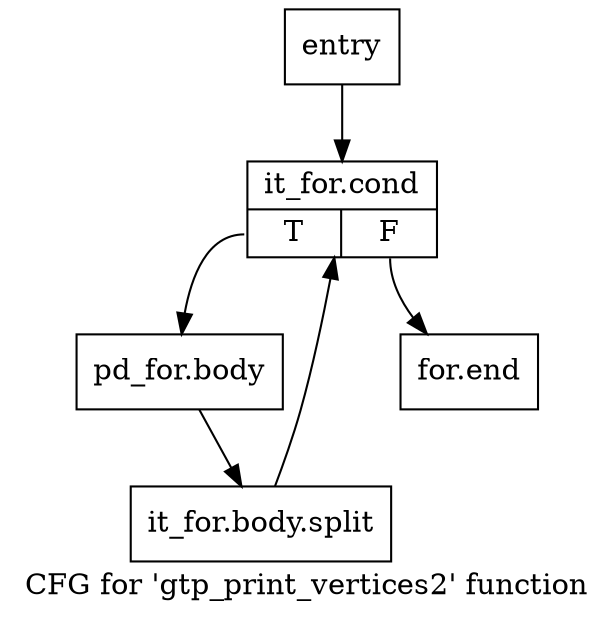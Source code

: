 digraph "CFG for 'gtp_print_vertices2' function" {
	label="CFG for 'gtp_print_vertices2' function";

	Node0x37986d0 [shape=record,label="{entry}"];
	Node0x37986d0 -> Node0x3798720;
	Node0x3798720 [shape=record,label="{it_for.cond|{<s0>T|<s1>F}}"];
	Node0x3798720:s0 -> Node0x3798770;
	Node0x3798720:s1 -> Node0x37987c0;
	Node0x3798770 [shape=record,label="{pd_for.body}"];
	Node0x3798770 -> Node0x4c48990;
	Node0x4c48990 [shape=record,label="{it_for.body.split}"];
	Node0x4c48990 -> Node0x3798720;
	Node0x37987c0 [shape=record,label="{for.end}"];
}
